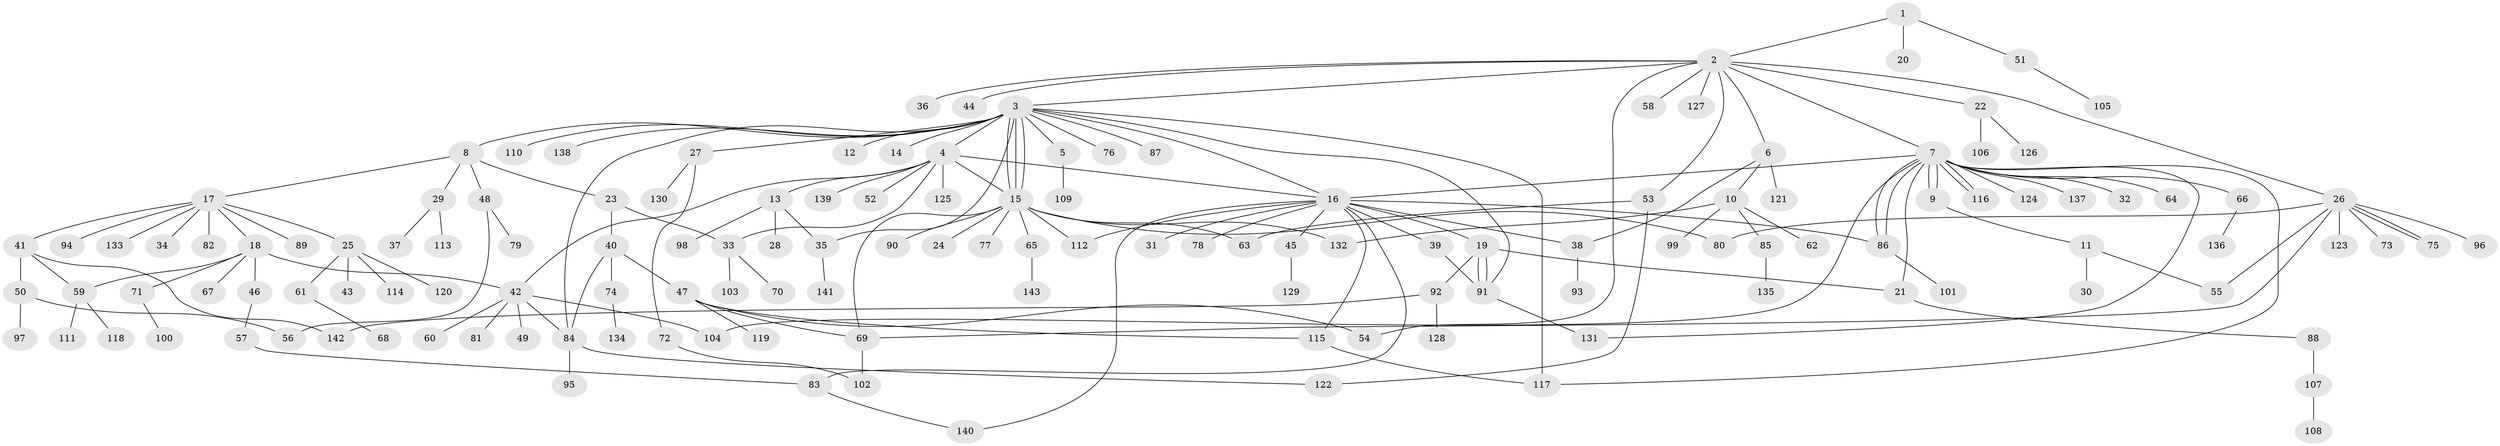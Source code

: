 // coarse degree distribution, {2: 0.2376237623762376, 11: 0.009900990099009901, 15: 0.009900990099009901, 8: 0.019801980198019802, 1: 0.46534653465346537, 3: 0.1188118811881188, 13: 0.019801980198019802, 5: 0.019801980198019802, 4: 0.06930693069306931, 10: 0.009900990099009901, 7: 0.009900990099009901, 6: 0.009900990099009901}
// Generated by graph-tools (version 1.1) at 2025/50/03/04/25 22:50:41]
// undirected, 143 vertices, 182 edges
graph export_dot {
  node [color=gray90,style=filled];
  1;
  2;
  3;
  4;
  5;
  6;
  7;
  8;
  9;
  10;
  11;
  12;
  13;
  14;
  15;
  16;
  17;
  18;
  19;
  20;
  21;
  22;
  23;
  24;
  25;
  26;
  27;
  28;
  29;
  30;
  31;
  32;
  33;
  34;
  35;
  36;
  37;
  38;
  39;
  40;
  41;
  42;
  43;
  44;
  45;
  46;
  47;
  48;
  49;
  50;
  51;
  52;
  53;
  54;
  55;
  56;
  57;
  58;
  59;
  60;
  61;
  62;
  63;
  64;
  65;
  66;
  67;
  68;
  69;
  70;
  71;
  72;
  73;
  74;
  75;
  76;
  77;
  78;
  79;
  80;
  81;
  82;
  83;
  84;
  85;
  86;
  87;
  88;
  89;
  90;
  91;
  92;
  93;
  94;
  95;
  96;
  97;
  98;
  99;
  100;
  101;
  102;
  103;
  104;
  105;
  106;
  107;
  108;
  109;
  110;
  111;
  112;
  113;
  114;
  115;
  116;
  117;
  118;
  119;
  120;
  121;
  122;
  123;
  124;
  125;
  126;
  127;
  128;
  129;
  130;
  131;
  132;
  133;
  134;
  135;
  136;
  137;
  138;
  139;
  140;
  141;
  142;
  143;
  1 -- 2;
  1 -- 20;
  1 -- 51;
  2 -- 3;
  2 -- 6;
  2 -- 7;
  2 -- 22;
  2 -- 26;
  2 -- 36;
  2 -- 44;
  2 -- 53;
  2 -- 54;
  2 -- 58;
  2 -- 127;
  3 -- 4;
  3 -- 5;
  3 -- 8;
  3 -- 12;
  3 -- 14;
  3 -- 15;
  3 -- 15;
  3 -- 15;
  3 -- 16;
  3 -- 27;
  3 -- 35;
  3 -- 76;
  3 -- 84;
  3 -- 87;
  3 -- 91;
  3 -- 110;
  3 -- 117;
  3 -- 138;
  4 -- 13;
  4 -- 15;
  4 -- 16;
  4 -- 33;
  4 -- 42;
  4 -- 52;
  4 -- 125;
  4 -- 139;
  5 -- 109;
  6 -- 10;
  6 -- 38;
  6 -- 121;
  7 -- 9;
  7 -- 9;
  7 -- 16;
  7 -- 21;
  7 -- 32;
  7 -- 64;
  7 -- 66;
  7 -- 86;
  7 -- 86;
  7 -- 104;
  7 -- 116;
  7 -- 116;
  7 -- 117;
  7 -- 124;
  7 -- 131;
  7 -- 137;
  8 -- 17;
  8 -- 23;
  8 -- 29;
  8 -- 48;
  9 -- 11;
  10 -- 62;
  10 -- 85;
  10 -- 99;
  10 -- 132;
  11 -- 30;
  11 -- 55;
  13 -- 28;
  13 -- 35;
  13 -- 98;
  15 -- 24;
  15 -- 63;
  15 -- 65;
  15 -- 69;
  15 -- 77;
  15 -- 80;
  15 -- 90;
  15 -- 112;
  15 -- 132;
  16 -- 19;
  16 -- 31;
  16 -- 38;
  16 -- 39;
  16 -- 45;
  16 -- 78;
  16 -- 83;
  16 -- 86;
  16 -- 112;
  16 -- 115;
  16 -- 140;
  17 -- 18;
  17 -- 25;
  17 -- 34;
  17 -- 41;
  17 -- 82;
  17 -- 89;
  17 -- 94;
  17 -- 133;
  18 -- 42;
  18 -- 46;
  18 -- 59;
  18 -- 67;
  18 -- 71;
  19 -- 21;
  19 -- 91;
  19 -- 91;
  19 -- 92;
  21 -- 88;
  22 -- 106;
  22 -- 126;
  23 -- 33;
  23 -- 40;
  25 -- 43;
  25 -- 61;
  25 -- 114;
  25 -- 120;
  26 -- 55;
  26 -- 69;
  26 -- 73;
  26 -- 75;
  26 -- 75;
  26 -- 80;
  26 -- 96;
  26 -- 123;
  27 -- 72;
  27 -- 130;
  29 -- 37;
  29 -- 113;
  33 -- 70;
  33 -- 103;
  35 -- 141;
  38 -- 93;
  39 -- 91;
  40 -- 47;
  40 -- 74;
  40 -- 84;
  41 -- 50;
  41 -- 59;
  41 -- 142;
  42 -- 49;
  42 -- 60;
  42 -- 81;
  42 -- 84;
  42 -- 104;
  45 -- 129;
  46 -- 57;
  47 -- 54;
  47 -- 69;
  47 -- 115;
  47 -- 119;
  48 -- 56;
  48 -- 79;
  50 -- 56;
  50 -- 97;
  51 -- 105;
  53 -- 63;
  53 -- 122;
  57 -- 83;
  59 -- 111;
  59 -- 118;
  61 -- 68;
  65 -- 143;
  66 -- 136;
  69 -- 102;
  71 -- 100;
  72 -- 102;
  74 -- 134;
  83 -- 140;
  84 -- 95;
  84 -- 122;
  85 -- 135;
  86 -- 101;
  88 -- 107;
  91 -- 131;
  92 -- 128;
  92 -- 142;
  107 -- 108;
  115 -- 117;
}
